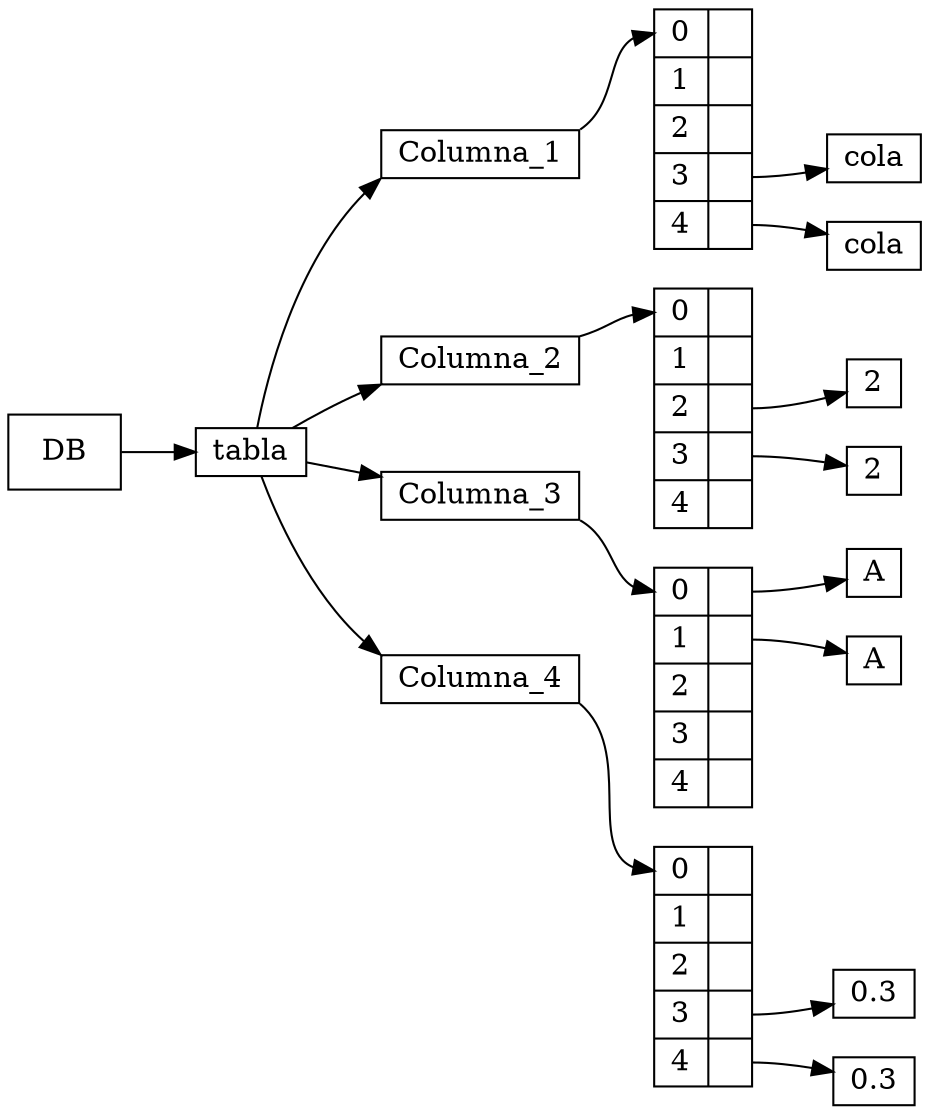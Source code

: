 digraph G {

DB[shape=box];
rankdir=LR;
node [shape=record, width=.1, height=.1];

tabla[shape=box];
DB -> tabla;
node0[label="<f0> Columna_1"];
tabla -> node0:f0;
node0:f0 -> node1:f0
node1[label = "{<f0> 0 | <f1>}| {<f2> 1 | <f3>}| {<f4> 2 | <f5>}| {<f6> 3 | <f7>}| {<f8> 4 | <f9>}"];
node2 [label = "<f0> cola "];
node1:f7 ->  node2:f0;
node3 [label = "<f0> cola "];
node1:f9 ->  node3:f0;
node4[label="<f0> Columna_2"];
tabla -> node4:f0;
node4:f0 -> node5:f0
node5[label = "{<f0> 0 | <f1>}| {<f2> 1 | <f3>}| {<f4> 2 | <f5>}| {<f6> 3 | <f7>}| {<f8> 4 | <f9>}"];
node6 [label = "<f0> 2 "];
node5:f5 ->  node6:f0;
node7 [label = "<f0> 2 "];
node5:f7 ->  node7:f0;
node8[label="<f0> Columna_3"];
tabla -> node8:f0;
node8:f0 -> node9:f0
node9[label = "{<f0> 0 | <f1>}| {<f2> 1 | <f3>}| {<f4> 2 | <f5>}| {<f6> 3 | <f7>}| {<f8> 4 | <f9>}"];
node10 [label = "<f0> A "];
node9:f1 ->  node10:f0;
node11 [label = "<f0> A "];
node9:f3 ->  node11:f0;
node12[label="<f0> Columna_4"];
tabla -> node12:f0;
node12:f0 -> node13:f0
node13[label = "{<f0> 0 | <f1>}| {<f2> 1 | <f3>}| {<f4> 2 | <f5>}| {<f6> 3 | <f7>}| {<f8> 4 | <f9>}"];
node14 [label = "<f0> 0.3 "];
node13:f7 ->  node14:f0;
node15 [label = "<f0> 0.3 "];
node13:f9 ->  node15:f0;

}
